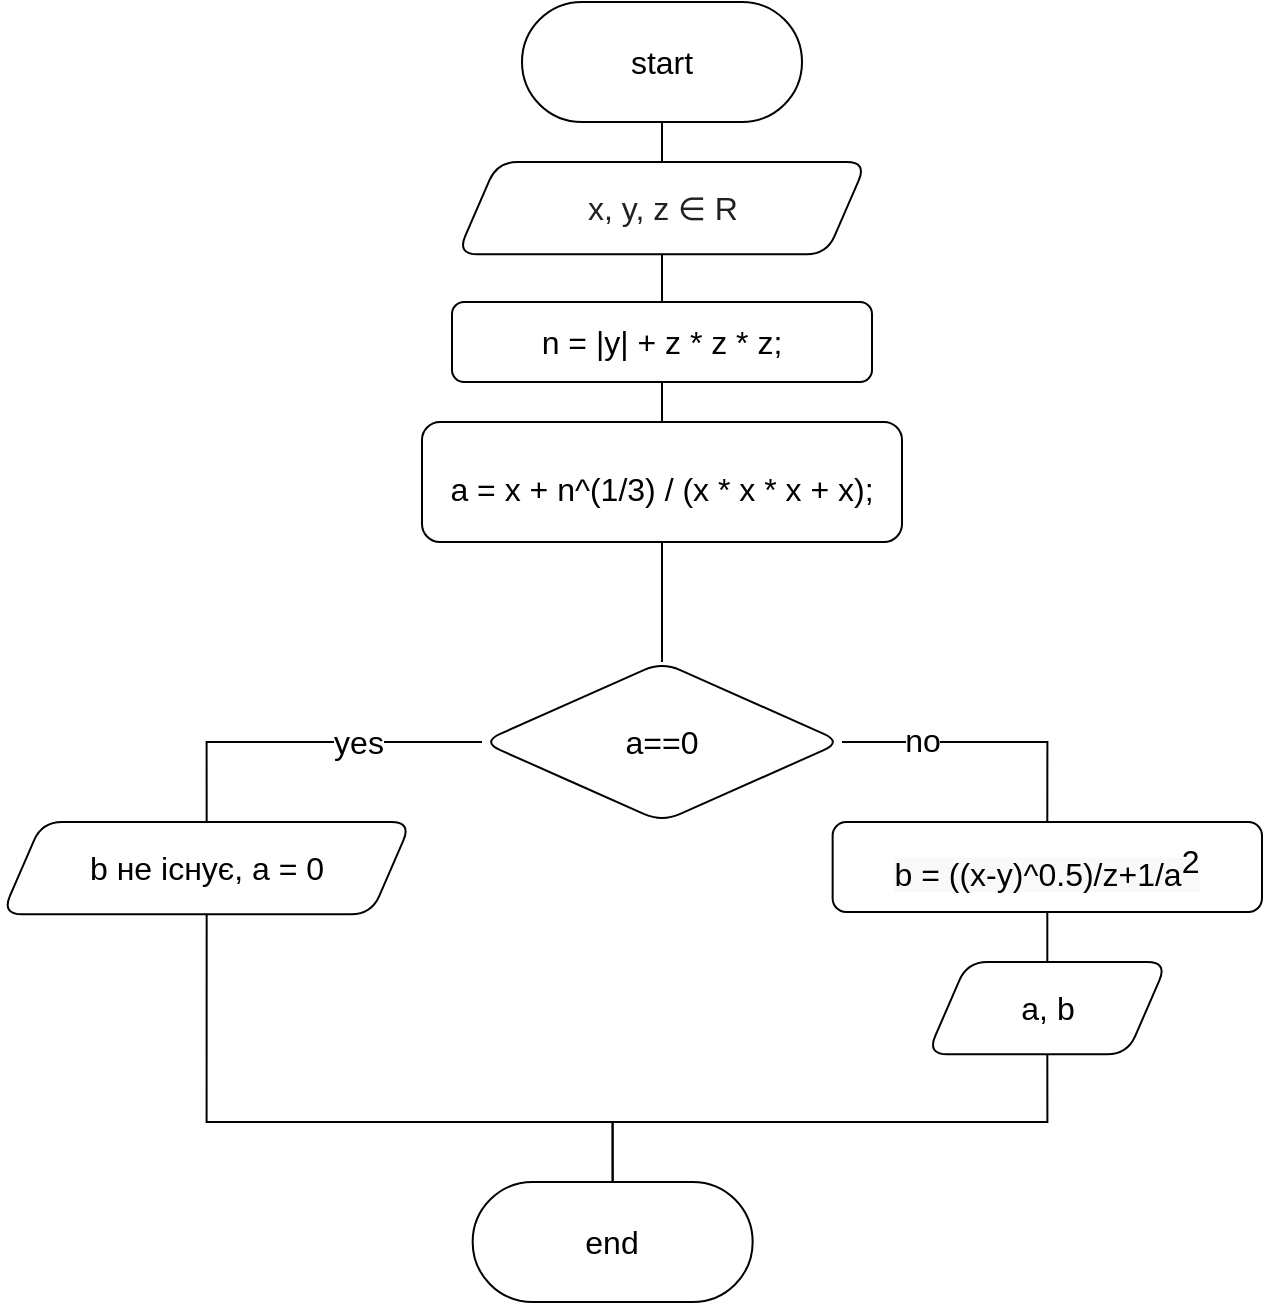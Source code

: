 <mxfile version="15.4.0" type="device" pages="2"><diagram id="TWFGrhmd_f3Y5dgw5f5D" name="Завдання 1"><mxGraphModel dx="962" dy="632" grid="1" gridSize="10" guides="1" tooltips="1" connect="1" arrows="1" fold="1" page="1" pageScale="1" pageWidth="827" pageHeight="1169" math="0" shadow="0"><root><mxCell id="9CJv07J8lWsLiOxjxM10-0"/><mxCell id="9CJv07J8lWsLiOxjxM10-1" parent="9CJv07J8lWsLiOxjxM10-0"/><mxCell id="9CJv07J8lWsLiOxjxM10-2" value="&lt;font style=&quot;font-size: 16px;&quot;&gt;&lt;span style=&quot;color: rgb(32, 33, 34); font-family: sans-serif; background-color: rgb(255, 255, 255); font-size: 16px;&quot;&gt;x, y, z&amp;nbsp;&lt;/span&gt;&lt;/font&gt;&lt;span style=&quot;color: rgb(32, 33, 34); font-family: sans-serif; font-size: 16px; background-color: rgb(255, 255, 255);&quot;&gt;∈ R&lt;/span&gt;" style="shape=parallelogram;perimeter=parallelogramPerimeter;whiteSpace=wrap;html=1;fixedSize=1;fontSize=16;rounded=1;" parent="9CJv07J8lWsLiOxjxM10-1" vertex="1"><mxGeometry x="317.67" y="150" width="204.67" height="46.15" as="geometry"/></mxCell><mxCell id="9CJv07J8lWsLiOxjxM10-3" value="&lt;sup style=&quot;font-size: 16px;&quot;&gt;&lt;br style=&quot;font-size: 16px;&quot;&gt;&lt;/sup&gt;&lt;span style=&quot;vertical-align: super; font-size: 16px;&quot;&gt;n = |y| + z * z * z;&lt;/span&gt;&lt;br style=&quot;font-size: 16px;&quot;&gt;&lt;sup style=&quot;font-size: 16px;&quot;&gt;&lt;div style=&quot;font-size: 16px;&quot;&gt;&amp;nbsp; &amp;nbsp; &amp;nbsp; &amp;nbsp;&amp;nbsp;&lt;/div&gt;&lt;/sup&gt;" style="rounded=1;whiteSpace=wrap;html=1;fontSize=16;" parent="9CJv07J8lWsLiOxjxM10-1" vertex="1"><mxGeometry x="315" y="220" width="210" height="40" as="geometry"/></mxCell><mxCell id="9CJv07J8lWsLiOxjxM10-4" style="rounded=0;orthogonalLoop=1;jettySize=auto;html=1;exitX=0.5;exitY=1;exitDx=0;exitDy=0;entryX=0.5;entryY=0;entryDx=0;entryDy=0;endArrow=none;endFill=0;fontSize=16;" parent="9CJv07J8lWsLiOxjxM10-1" source="9CJv07J8lWsLiOxjxM10-2" target="9CJv07J8lWsLiOxjxM10-3" edge="1"><mxGeometry x="90" y="50" as="geometry"/></mxCell><mxCell id="9CJv07J8lWsLiOxjxM10-5" style="rounded=0;orthogonalLoop=1;jettySize=auto;html=1;endArrow=none;endFill=0;exitX=0.5;exitY=0;exitDx=0;exitDy=0;fontSize=16;" parent="9CJv07J8lWsLiOxjxM10-1" source="9CJv07J8lWsLiOxjxM10-10" target="9CJv07J8lWsLiOxjxM10-3" edge="1"><mxGeometry x="90" y="50" as="geometry"><mxPoint x="401" y="330" as="sourcePoint"/></mxGeometry></mxCell><mxCell id="9CJv07J8lWsLiOxjxM10-6" style="rounded=0;orthogonalLoop=1;jettySize=auto;html=1;exitX=0.5;exitY=1;exitDx=0;exitDy=0;entryX=0.5;entryY=0;entryDx=0;entryDy=0;strokeColor=default;elbow=vertical;endArrow=none;endFill=0;fontSize=16;" parent="9CJv07J8lWsLiOxjxM10-1" source="9CJv07J8lWsLiOxjxM10-20" target="9CJv07J8lWsLiOxjxM10-2" edge="1"><mxGeometry x="78.667" y="50" as="geometry"><mxPoint x="405.33" y="116.73" as="sourcePoint"/></mxGeometry></mxCell><mxCell id="9CJv07J8lWsLiOxjxM10-9" style="edgeStyle=orthogonalEdgeStyle;rounded=0;orthogonalLoop=1;jettySize=auto;html=1;exitX=0.5;exitY=1;exitDx=0;exitDy=0;entryX=0.5;entryY=0;entryDx=0;entryDy=0;fontSize=16;endArrow=none;endFill=0;" parent="9CJv07J8lWsLiOxjxM10-1" source="9CJv07J8lWsLiOxjxM10-10" target="9CJv07J8lWsLiOxjxM10-13" edge="1"><mxGeometry relative="1" as="geometry"/></mxCell><mxCell id="9CJv07J8lWsLiOxjxM10-10" value="a = x + n^(1/3) / (x * x * x + x);&lt;sup style=&quot;font-size: 16px;&quot;&gt;&lt;br style=&quot;font-size: 16px;&quot;&gt;&lt;/sup&gt;" style="rounded=1;whiteSpace=wrap;html=1;fontSize=16;" parent="9CJv07J8lWsLiOxjxM10-1" vertex="1"><mxGeometry x="300" y="280" width="240" height="60" as="geometry"/></mxCell><mxCell id="9CJv07J8lWsLiOxjxM10-22" style="edgeStyle=orthogonalEdgeStyle;rounded=0;orthogonalLoop=1;jettySize=auto;html=1;exitX=0;exitY=0.5;exitDx=0;exitDy=0;entryX=0.5;entryY=0;entryDx=0;entryDy=0;endArrow=none;endFill=0;fontSize=16;" parent="9CJv07J8lWsLiOxjxM10-1" source="9CJv07J8lWsLiOxjxM10-13" target="9CJv07J8lWsLiOxjxM10-15" edge="1"><mxGeometry relative="1" as="geometry"/></mxCell><mxCell id="9CJv07J8lWsLiOxjxM10-24" value="yes" style="edgeLabel;html=1;align=center;verticalAlign=middle;resizable=0;points=[];fontSize=16;" parent="9CJv07J8lWsLiOxjxM10-22" vertex="1" connectable="0"><mxGeometry x="-0.295" relative="1" as="geometry"><mxPoint as="offset"/></mxGeometry></mxCell><mxCell id="9CJv07J8lWsLiOxjxM10-23" style="edgeStyle=orthogonalEdgeStyle;rounded=0;orthogonalLoop=1;jettySize=auto;html=1;exitX=1;exitY=0.5;exitDx=0;exitDy=0;entryX=0.5;entryY=0;entryDx=0;entryDy=0;endArrow=none;endFill=0;fontSize=16;" parent="9CJv07J8lWsLiOxjxM10-1" source="9CJv07J8lWsLiOxjxM10-13" target="9CJv07J8lWsLiOxjxM10-17" edge="1"><mxGeometry relative="1" as="geometry"/></mxCell><mxCell id="9CJv07J8lWsLiOxjxM10-25" value="no" style="edgeLabel;html=1;align=center;verticalAlign=middle;resizable=0;points=[];fontSize=16;" parent="9CJv07J8lWsLiOxjxM10-23" vertex="1" connectable="0"><mxGeometry x="-0.439" y="1" relative="1" as="geometry"><mxPoint as="offset"/></mxGeometry></mxCell><mxCell id="9CJv07J8lWsLiOxjxM10-13" value="a==0" style="rhombus;whiteSpace=wrap;html=1;verticalAlign=middle;flipV=1;rounded=1;fontSize=16;" parent="9CJv07J8lWsLiOxjxM10-1" vertex="1"><mxGeometry x="330" y="400" width="180" height="80" as="geometry"/></mxCell><mxCell id="9CJv07J8lWsLiOxjxM10-27" style="edgeStyle=orthogonalEdgeStyle;rounded=0;orthogonalLoop=1;jettySize=auto;html=1;exitX=0.5;exitY=1;exitDx=0;exitDy=0;entryX=0.5;entryY=0;entryDx=0;entryDy=0;endArrow=none;endFill=0;fontSize=16;" parent="9CJv07J8lWsLiOxjxM10-1" source="9CJv07J8lWsLiOxjxM10-15" target="9CJv07J8lWsLiOxjxM10-21" edge="1"><mxGeometry relative="1" as="geometry"><Array as="points"><mxPoint x="192" y="630"/><mxPoint x="395" y="630"/></Array></mxGeometry></mxCell><mxCell id="9CJv07J8lWsLiOxjxM10-15" value="&lt;font face=&quot;helvetica&quot;&gt;b не iснує, а = 0&lt;/font&gt;" style="shape=parallelogram;perimeter=parallelogramPerimeter;whiteSpace=wrap;html=1;fixedSize=1;fontSize=16;rounded=1;" parent="9CJv07J8lWsLiOxjxM10-1" vertex="1"><mxGeometry x="90" y="480" width="204.67" height="46.15" as="geometry"/></mxCell><mxCell id="9CJv07J8lWsLiOxjxM10-16" style="edgeStyle=orthogonalEdgeStyle;rounded=0;orthogonalLoop=1;jettySize=auto;html=1;exitX=0.5;exitY=1;exitDx=0;exitDy=0;entryX=0.5;entryY=0;entryDx=0;entryDy=0;fontSize=16;startArrow=none;startFill=0;endArrow=none;endFill=0;" parent="9CJv07J8lWsLiOxjxM10-1" source="9CJv07J8lWsLiOxjxM10-17" target="9CJv07J8lWsLiOxjxM10-19" edge="1"><mxGeometry relative="1" as="geometry"/></mxCell><mxCell id="9CJv07J8lWsLiOxjxM10-17" value="&lt;span style=&quot;color: rgb(0, 0, 0); font-family: helvetica; font-size: 16px; font-style: normal; font-weight: 400; letter-spacing: normal; text-align: center; text-indent: 0px; text-transform: none; word-spacing: 0px; background-color: rgb(248, 249, 250); display: inline; float: none;&quot;&gt;b = ((x-y)^0.5)/z+1/a&lt;sup style=&quot;font-size: 16px;&quot;&gt;2&lt;/sup&gt;&lt;/span&gt;" style="rounded=1;whiteSpace=wrap;html=1;fontSize=16;" parent="9CJv07J8lWsLiOxjxM10-1" vertex="1"><mxGeometry x="505.32" y="480" width="214.67" height="45" as="geometry"/></mxCell><mxCell id="9CJv07J8lWsLiOxjxM10-19" value="&amp;nbsp;а,&amp;nbsp;&lt;span style=&quot;font-family: helvetica; font-size: 16px;&quot;&gt;b&amp;nbsp;&lt;/span&gt;" style="shape=parallelogram;perimeter=parallelogramPerimeter;whiteSpace=wrap;html=1;fixedSize=1;fontSize=16;rounded=1;" parent="9CJv07J8lWsLiOxjxM10-1" vertex="1"><mxGeometry x="552.66" y="550" width="120" height="46.15" as="geometry"/></mxCell><mxCell id="9CJv07J8lWsLiOxjxM10-20" value="&lt;font style=&quot;font-size: 16px;&quot;&gt;start&lt;/font&gt;" style="rounded=1;whiteSpace=wrap;html=1;arcSize=50;fontSize=16;" parent="9CJv07J8lWsLiOxjxM10-1" vertex="1"><mxGeometry x="350" y="70.0" width="140" height="60" as="geometry"/></mxCell><mxCell id="9CJv07J8lWsLiOxjxM10-21" value="&lt;font style=&quot;font-size: 16px;&quot;&gt;end&lt;/font&gt;" style="rounded=1;whiteSpace=wrap;html=1;arcSize=50;fontSize=16;" parent="9CJv07J8lWsLiOxjxM10-1" vertex="1"><mxGeometry x="325.33" y="660" width="140" height="60" as="geometry"/></mxCell><mxCell id="9CJv07J8lWsLiOxjxM10-26" value="" style="edgeStyle=orthogonalEdgeStyle;rounded=0;orthogonalLoop=1;jettySize=auto;html=1;exitX=0.5;exitY=1;exitDx=0;exitDy=0;fontSize=16;startArrow=none;startFill=0;endArrow=none;endFill=0;entryX=0.5;entryY=0;entryDx=0;entryDy=0;" parent="9CJv07J8lWsLiOxjxM10-1" source="9CJv07J8lWsLiOxjxM10-19" target="9CJv07J8lWsLiOxjxM10-21" edge="1"><mxGeometry relative="1" as="geometry"><mxPoint x="390" y="730" as="targetPoint"/><Array as="points"><mxPoint x="613" y="630"/></Array><mxPoint x="612.665" y="596.15" as="sourcePoint"/></mxGeometry></mxCell></root></mxGraphModel></diagram><diagram name="Завдання 2" id="NZzK5YdGM1qL1GZnELOb"><mxGraphModel dx="6235" dy="3010" grid="1" gridSize="10" guides="1" tooltips="1" connect="1" arrows="1" fold="1" page="1" pageScale="1" pageWidth="827" pageHeight="1169" math="0" shadow="0"><root><mxCell id="GnWNo7UzYX1Ne5fBMkc7-0"/><mxCell id="GnWNo7UzYX1Ne5fBMkc7-1" parent="GnWNo7UzYX1Ne5fBMkc7-0"/><mxCell id="GnWNo7UzYX1Ne5fBMkc7-2" style="edgeStyle=none;curved=1;rounded=0;orthogonalLoop=1;jettySize=auto;html=1;exitX=0.5;exitY=1;exitDx=0;exitDy=0;entryX=0.5;entryY=0;entryDx=0;entryDy=0;endArrow=none;startSize=14;endSize=14;sourcePerimeterSpacing=8;targetPerimeterSpacing=8;endFill=0;strokeWidth=1.5;fontSize=22;" parent="GnWNo7UzYX1Ne5fBMkc7-1" source="bTd8rYlb7dY5MbwoJ7jD-0" target="GnWNo7UzYX1Ne5fBMkc7-5" edge="1"><mxGeometry relative="1" as="geometry"><mxPoint x="440" y="113" as="sourcePoint"/></mxGeometry></mxCell><mxCell id="GnWNo7UzYX1Ne5fBMkc7-4" style="edgeStyle=none;curved=1;rounded=0;orthogonalLoop=1;jettySize=auto;html=1;exitX=0.5;exitY=1;exitDx=0;exitDy=0;entryX=0.5;entryY=0;entryDx=0;entryDy=0;endArrow=none;endFill=0;sourcePerimeterSpacing=8;targetPerimeterSpacing=8;strokeWidth=1.5;fontSize=22;" parent="GnWNo7UzYX1Ne5fBMkc7-1" source="GnWNo7UzYX1Ne5fBMkc7-5" target="GnWNo7UzYX1Ne5fBMkc7-11" edge="1"><mxGeometry relative="1" as="geometry"/></mxCell><mxCell id="GnWNo7UzYX1Ne5fBMkc7-5" value="&lt;span style=&quot;font-size: 22px;&quot;&gt;year0, weekday,&amp;nbsp; day є N&lt;/span&gt;" style="shape=parallelogram;html=1;strokeWidth=1.5;perimeter=parallelogramPerimeter;whiteSpace=wrap;rounded=1;arcSize=12;size=0.23;fontSize=22;" parent="GnWNo7UzYX1Ne5fBMkc7-1" vertex="1"><mxGeometry x="270" y="260" width="360" height="50" as="geometry"/></mxCell><mxCell id="GnWNo7UzYX1Ne5fBMkc7-6" value="yes" style="edgeStyle=orthogonalEdgeStyle;rounded=0;orthogonalLoop=1;jettySize=auto;html=1;exitX=1;exitY=0.5;exitDx=0;exitDy=0;fontFamily=Times New Roman;fontSize=22;endArrow=none;endFill=0;strokeWidth=1.5;entryX=0.5;entryY=0;entryDx=0;entryDy=0;exitPerimeter=0;" parent="GnWNo7UzYX1Ne5fBMkc7-1" source="Gp8q3cMx7q4Mzb_k0taL-0" target="GnWNo7UzYX1Ne5fBMkc7-17" edge="1"><mxGeometry x="-0.733" relative="1" as="geometry"><mxPoint x="1103" y="720" as="targetPoint"/><mxPoint x="1003" y="750" as="sourcePoint"/><mxPoint as="offset"/></mxGeometry></mxCell><mxCell id="GnWNo7UzYX1Ne5fBMkc7-9" value="&lt;span style=&quot;font-size: 22px;&quot;&gt;year0 % 4 == 0&lt;/span&gt;" style="strokeWidth=1.5;html=1;shape=mxgraph.flowchart.decision;whiteSpace=wrap;fontSize=22;" parent="GnWNo7UzYX1Ne5fBMkc7-1" vertex="1"><mxGeometry x="304.86" y="550" width="290" height="80" as="geometry"/></mxCell><mxCell id="GnWNo7UzYX1Ne5fBMkc7-10" value="yes" style="edgeStyle=orthogonalEdgeStyle;rounded=0;orthogonalLoop=1;jettySize=auto;html=1;exitX=1;exitY=0.5;exitDx=0;exitDy=0;exitPerimeter=0;fontSize=22;startArrow=none;startFill=0;endArrow=none;endFill=0;strokeWidth=1.5;entryX=0.5;entryY=0;entryDx=0;entryDy=0;entryPerimeter=0;" parent="GnWNo7UzYX1Ne5fBMkc7-1" source="GnWNo7UzYX1Ne5fBMkc7-9" target="Gp8q3cMx7q4Mzb_k0taL-0" edge="1"><mxGeometry x="-0.547" relative="1" as="geometry"><mxPoint as="offset"/><mxPoint x="250" y="350" as="sourcePoint"/><mxPoint x="40" y="620" as="targetPoint"/><Array as="points"><mxPoint x="595" y="590"/><mxPoint x="1105" y="590"/></Array></mxGeometry></mxCell><mxCell id="7VJIck94dsvOU4WDZ-s_-1" style="edgeStyle=orthogonalEdgeStyle;rounded=0;orthogonalLoop=1;jettySize=auto;html=1;exitX=0.5;exitY=1;exitDx=0;exitDy=0;fontFamily=Times New Roman;fontSize=22;endArrow=none;endFill=0;strokeWidth=1.5;entryX=0.5;entryY=0;entryDx=0;entryDy=0;entryPerimeter=0;" parent="GnWNo7UzYX1Ne5fBMkc7-1" source="GnWNo7UzYX1Ne5fBMkc7-11" target="GnWNo7UzYX1Ne5fBMkc7-9" edge="1"><mxGeometry relative="1" as="geometry"><mxPoint x="450" y="420" as="targetPoint"/></mxGeometry></mxCell><mxCell id="GnWNo7UzYX1Ne5fBMkc7-11" value="int[12] mon = { 31, 28, 31, 30, 31, 30, 31, 31, 30, 31, 30, 31 }" style="rounded=1;whiteSpace=wrap;html=1;fontSize=22;strokeWidth=1.5;" parent="GnWNo7UzYX1Ne5fBMkc7-1" vertex="1"><mxGeometry x="220" y="380" width="460" height="130" as="geometry"/></mxCell><mxCell id="Gp8q3cMx7q4Mzb_k0taL-5" style="edgeStyle=orthogonalEdgeStyle;rounded=0;orthogonalLoop=1;jettySize=auto;html=1;endArrow=none;endFill=0;entryX=0.5;entryY=0;entryDx=0;entryDy=0;fontSize=22;" parent="GnWNo7UzYX1Ne5fBMkc7-1" target="Gp8q3cMx7q4Mzb_k0taL-14" edge="1"><mxGeometry relative="1" as="geometry"><mxPoint x="1091.2" y="1180.4" as="targetPoint"/><mxPoint x="1310" y="880" as="sourcePoint"/><Array as="points"><mxPoint x="1310" y="950"/><mxPoint x="990" y="950"/><mxPoint x="990" y="1000"/><mxPoint x="560" y="1000"/></Array></mxGeometry></mxCell><mxCell id="GnWNo7UzYX1Ne5fBMkc7-17" value="&lt;div&gt;mon[1] = 29&lt;span&gt;&amp;nbsp; &amp;nbsp;&lt;/span&gt;&lt;/div&gt;" style="rounded=1;whiteSpace=wrap;html=1;fontFamily=Times New Roman;fontSize=20;strokeWidth=1.5;" parent="GnWNo7UzYX1Ne5fBMkc7-1" vertex="1"><mxGeometry x="1200" y="850" width="230" height="50" as="geometry"/></mxCell><mxCell id="bTd8rYlb7dY5MbwoJ7jD-0" value="&lt;font style=&quot;font-size: 23px&quot;&gt;start&lt;/font&gt;" style="rounded=1;whiteSpace=wrap;html=1;arcSize=50;" parent="GnWNo7UzYX1Ne5fBMkc7-1" vertex="1"><mxGeometry x="329.86" y="140" width="240" height="60" as="geometry"/></mxCell><mxCell id="Gp8q3cMx7q4Mzb_k0taL-1" style="edgeStyle=orthogonalEdgeStyle;rounded=0;orthogonalLoop=1;jettySize=auto;html=1;exitX=0;exitY=0.5;exitDx=0;exitDy=0;exitPerimeter=0;endArrow=none;endFill=0;entryX=0.5;entryY=0;entryDx=0;entryDy=0;entryPerimeter=0;fontSize=22;" parent="GnWNo7UzYX1Ne5fBMkc7-1" source="Gp8q3cMx7q4Mzb_k0taL-0" target="Gp8q3cMx7q4Mzb_k0taL-2" edge="1"><mxGeometry relative="1" as="geometry"><mxPoint x="793" y="860" as="targetPoint"/></mxGeometry></mxCell><mxCell id="Gp8q3cMx7q4Mzb_k0taL-6" value="no" style="edgeLabel;html=1;align=center;verticalAlign=middle;resizable=0;points=[];fontSize=22;" parent="Gp8q3cMx7q4Mzb_k0taL-1" vertex="1" connectable="0"><mxGeometry x="-0.305" relative="1" as="geometry"><mxPoint x="25" as="offset"/></mxGeometry></mxCell><mxCell id="Gp8q3cMx7q4Mzb_k0taL-0" value="&lt;span style=&quot;font-size: 22px;&quot;&gt;year0 % 100 != 0&lt;/span&gt;" style="strokeWidth=1.5;html=1;shape=mxgraph.flowchart.decision;whiteSpace=wrap;fontSize=22;" parent="GnWNo7UzYX1Ne5fBMkc7-1" vertex="1"><mxGeometry x="960" y="660" width="290" height="80" as="geometry"/></mxCell><mxCell id="Gp8q3cMx7q4Mzb_k0taL-3" value="&lt;font style=&quot;font-size: 22px;&quot;&gt;yes&lt;/font&gt;" style="edgeStyle=orthogonalEdgeStyle;rounded=0;orthogonalLoop=1;jettySize=auto;html=1;entryX=0.5;entryY=0;entryDx=0;entryDy=0;endArrow=none;endFill=0;exitX=1;exitY=0.5;exitDx=0;exitDy=0;exitPerimeter=0;strokeWidth=1;fontSize=22;" parent="GnWNo7UzYX1Ne5fBMkc7-1" source="Gp8q3cMx7q4Mzb_k0taL-2" target="GnWNo7UzYX1Ne5fBMkc7-17" edge="1"><mxGeometry x="-0.71" relative="1" as="geometry"><mxPoint x="-1" as="offset"/></mxGeometry></mxCell><mxCell id="Gp8q3cMx7q4Mzb_k0taL-4" style="edgeStyle=orthogonalEdgeStyle;rounded=0;orthogonalLoop=1;jettySize=auto;html=1;exitX=0;exitY=0.5;exitDx=0;exitDy=0;exitPerimeter=0;endArrow=none;endFill=0;fontSize=22;" parent="GnWNo7UzYX1Ne5fBMkc7-1" source="Gp8q3cMx7q4Mzb_k0taL-2" edge="1"><mxGeometry relative="1" as="geometry"><mxPoint x="980" y="1000" as="targetPoint"/><Array as="points"><mxPoint x="640" y="820"/><mxPoint x="640" y="950"/><mxPoint x="990" y="950"/><mxPoint x="990" y="1000"/></Array></mxGeometry></mxCell><mxCell id="Gp8q3cMx7q4Mzb_k0taL-13" value="no&lt;br style=&quot;font-size: 22px;&quot;&gt;" style="edgeLabel;html=1;align=center;verticalAlign=middle;resizable=0;points=[];fontSize=22;" parent="Gp8q3cMx7q4Mzb_k0taL-4" vertex="1" connectable="0"><mxGeometry x="-0.721" y="-3" relative="1" as="geometry"><mxPoint x="64" y="-7" as="offset"/></mxGeometry></mxCell><mxCell id="doG3HaKDBYcEFKpYMb6c-8" style="edgeStyle=orthogonalEdgeStyle;rounded=0;orthogonalLoop=1;jettySize=auto;html=1;exitX=1;exitY=0.5;exitDx=0;exitDy=0;exitPerimeter=0;fontSize=22;endArrow=none;endFill=0;strokeWidth=1;" parent="GnWNo7UzYX1Ne5fBMkc7-1" source="Gp8q3cMx7q4Mzb_k0taL-2" edge="1"><mxGeometry relative="1" as="geometry"><mxPoint x="1050" y="819.667" as="targetPoint"/></mxGeometry></mxCell><mxCell id="Gp8q3cMx7q4Mzb_k0taL-2" value="&lt;span style=&quot;font-size: 22px;&quot;&gt;year0 % 400 == 0&lt;/span&gt;" style="strokeWidth=1.5;html=1;shape=mxgraph.flowchart.decision;whiteSpace=wrap;fontSize=22;" parent="GnWNo7UzYX1Ne5fBMkc7-1" vertex="1"><mxGeometry x="770" y="780" width="290" height="80" as="geometry"/></mxCell><mxCell id="Gp8q3cMx7q4Mzb_k0taL-11" value="no" style="edgeStyle=orthogonalEdgeStyle;rounded=0;orthogonalLoop=1;jettySize=auto;html=1;exitX=0;exitY=0.5;exitDx=0;exitDy=0;exitPerimeter=0;fontSize=22;endArrow=none;endFill=0;" parent="GnWNo7UzYX1Ne5fBMkc7-1" source="GnWNo7UzYX1Ne5fBMkc7-9" target="Gp8q3cMx7q4Mzb_k0taL-14" edge="1"><mxGeometry x="-0.782" relative="1" as="geometry"><mxPoint x="330" y="1080" as="targetPoint"/><mxPoint x="910" y="600" as="sourcePoint"/><Array as="points"><mxPoint x="140" y="590"/><mxPoint x="140" y="1000"/><mxPoint x="560" y="1000"/></Array><mxPoint as="offset"/></mxGeometry></mxCell><mxCell id="35O7BpyUTgtE3ierrV9J-1" style="edgeStyle=orthogonalEdgeStyle;rounded=0;orthogonalLoop=1;jettySize=auto;html=1;exitX=0.5;exitY=1;exitDx=0;exitDy=0;entryX=0.5;entryY=0;entryDx=0;entryDy=0;fontSize=22;endArrow=none;endFill=0;" parent="GnWNo7UzYX1Ne5fBMkc7-1" source="Gp8q3cMx7q4Mzb_k0taL-14" target="35O7BpyUTgtE3ierrV9J-0" edge="1"><mxGeometry relative="1" as="geometry"><Array as="points"><mxPoint x="559.86" y="1160"/></Array></mxGeometry></mxCell><mxCell id="Gp8q3cMx7q4Mzb_k0taL-14" value="&lt;div style=&quot;font-size: 22px;&quot;&gt;&lt;span style=&quot;font-size: 22px;&quot;&gt;count = 0, year, month&lt;/span&gt;&lt;br style=&quot;font-size: 22px;&quot;&gt;&lt;/div&gt;" style="rounded=1;whiteSpace=wrap;html=1;fontFamily=Times New Roman;fontSize=22;strokeWidth=1.5;" parent="GnWNo7UzYX1Ne5fBMkc7-1" vertex="1"><mxGeometry x="444.86" y="1080" width="230" height="50" as="geometry"/></mxCell><mxCell id="0u46cktiZKyaI9RgWkkT-3" style="edgeStyle=orthogonalEdgeStyle;rounded=0;orthogonalLoop=1;jettySize=auto;html=1;exitX=0.5;exitY=0;exitDx=0;exitDy=0;exitPerimeter=0;fontFamily=Times New Roman;fontSize=22;endArrow=none;endFill=0;strokeWidth=1.5;entryX=0.5;entryY=1;entryDx=0;entryDy=0;" parent="GnWNo7UzYX1Ne5fBMkc7-1" source="0u46cktiZKyaI9RgWkkT-4" target="0u46cktiZKyaI9RgWkkT-14" edge="1"><mxGeometry relative="1" as="geometry"><mxPoint x="134.86" y="1570" as="targetPoint"/></mxGeometry></mxCell><mxCell id="0u46cktiZKyaI9RgWkkT-4" value="&lt;font style=&quot;font-size: 22px;&quot;&gt;m&amp;lt;13&lt;/font&gt;" style="strokeWidth=1.5;html=1;shape=mxgraph.flowchart.decision;whiteSpace=wrap;fontSize=22;" parent="GnWNo7UzYX1Ne5fBMkc7-1" vertex="1"><mxGeometry x="414.86" y="1440" width="290" height="80" as="geometry"/></mxCell><mxCell id="0u46cktiZKyaI9RgWkkT-5" value="yes" style="edgeStyle=orthogonalEdgeStyle;rounded=0;orthogonalLoop=1;jettySize=auto;html=1;exitX=0;exitY=0.5;exitDx=0;exitDy=0;exitPerimeter=0;fontSize=22;startArrow=none;startFill=0;endArrow=none;endFill=0;strokeWidth=1.5;entryX=0.5;entryY=0;entryDx=0;entryDy=0;entryPerimeter=0;" parent="GnWNo7UzYX1Ne5fBMkc7-1" source="0u46cktiZKyaI9RgWkkT-4" target="35O7BpyUTgtE3ierrV9J-3" edge="1"><mxGeometry x="-0.569" relative="1" as="geometry"><mxPoint as="offset"/><mxPoint x="-61.14" y="1270" as="sourcePoint"/><mxPoint x="-345.14" y="1720" as="targetPoint"/></mxGeometry></mxCell><mxCell id="0u46cktiZKyaI9RgWkkT-12" value="no" style="rounded=0;orthogonalLoop=1;jettySize=auto;html=1;exitX=1;exitY=0.5;exitDx=0;exitDy=0;exitPerimeter=0;fontFamily=Times New Roman;fontSize=22;endArrow=none;endFill=0;strokeWidth=1.5;edgeStyle=orthogonalEdgeStyle;entryX=0.5;entryY=0;entryDx=0;entryDy=0;" parent="GnWNo7UzYX1Ne5fBMkc7-1" source="0u46cktiZKyaI9RgWkkT-4" target="9AVf4_uD5yE5bDNargck-5" edge="1"><mxGeometry x="-0.961" relative="1" as="geometry"><mxPoint x="168.86" y="1530" as="sourcePoint"/><mxPoint x="810" y="2640" as="targetPoint"/><Array as="points"><mxPoint x="920" y="1480"/><mxPoint x="920" y="2680"/><mxPoint x="425" y="2680"/></Array><mxPoint as="offset"/></mxGeometry></mxCell><mxCell id="35O7BpyUTgtE3ierrV9J-2" style="edgeStyle=orthogonalEdgeStyle;rounded=0;orthogonalLoop=1;jettySize=auto;html=1;exitX=0.5;exitY=0;exitDx=0;exitDy=0;entryX=0.5;entryY=1;entryDx=0;entryDy=0;fontSize=22;endArrow=none;endFill=0;" parent="GnWNo7UzYX1Ne5fBMkc7-1" source="0u46cktiZKyaI9RgWkkT-14" target="35O7BpyUTgtE3ierrV9J-0" edge="1"><mxGeometry relative="1" as="geometry"/></mxCell><mxCell id="0u46cktiZKyaI9RgWkkT-14" value="m++" style="rounded=1;whiteSpace=wrap;html=1;fontSize=22;strokeWidth=1.5;" parent="GnWNo7UzYX1Ne5fBMkc7-1" vertex="1"><mxGeometry x="444.86" y="1330" width="230" height="50" as="geometry"/></mxCell><mxCell id="35O7BpyUTgtE3ierrV9J-0" value="&lt;font style=&quot;font-size: 22px;&quot;&gt;&lt;font style=&quot;font-size: 22px;&quot;&gt;m = 0&lt;/font&gt;&lt;/font&gt;" style="rounded=1;whiteSpace=wrap;html=1;fontSize=22;strokeWidth=1.5;" parent="GnWNo7UzYX1Ne5fBMkc7-1" vertex="1"><mxGeometry x="444" y="1200" width="230" height="50" as="geometry"/></mxCell><mxCell id="35O7BpyUTgtE3ierrV9J-5" value="yes" style="edgeStyle=orthogonalEdgeStyle;rounded=0;orthogonalLoop=1;jettySize=auto;html=1;exitX=0;exitY=0.5;exitDx=0;exitDy=0;exitPerimeter=0;fontSize=22;endArrow=none;endFill=0;entryX=0.5;entryY=0;entryDx=0;entryDy=0;" parent="GnWNo7UzYX1Ne5fBMkc7-1" source="35O7BpyUTgtE3ierrV9J-3" target="9AVf4_uD5yE5bDNargck-0" edge="1"><mxGeometry x="-0.727" relative="1" as="geometry"><mxPoint x="174.86" y="2219" as="targetPoint"/><mxPoint x="44.86" y="1549" as="sourcePoint"/><Array as="points"><mxPoint x="-90" y="1540"/><mxPoint x="-90" y="1800"/></Array><mxPoint as="offset"/></mxGeometry></mxCell><mxCell id="35O7BpyUTgtE3ierrV9J-6" value="no" style="edgeStyle=orthogonalEdgeStyle;rounded=0;orthogonalLoop=1;jettySize=auto;html=1;exitX=1;exitY=0.5;exitDx=0;exitDy=0;exitPerimeter=0;fontSize=22;endArrow=none;endFill=0;entryX=0.5;entryY=0;entryDx=0;entryDy=0;entryPerimeter=0;" parent="GnWNo7UzYX1Ne5fBMkc7-1" source="35O7BpyUTgtE3ierrV9J-3" target="35O7BpyUTgtE3ierrV9J-4" edge="1"><mxGeometry relative="1" as="geometry"><mxPoint x="264.86" y="1840" as="targetPoint"/></mxGeometry></mxCell><mxCell id="35O7BpyUTgtE3ierrV9J-3" value="&lt;span style=&quot;font-size: 22px;&quot;&gt;day &amp;lt; 1&lt;/span&gt;" style="strokeWidth=1.5;html=1;shape=mxgraph.flowchart.decision;whiteSpace=wrap;fontSize=22;" parent="GnWNo7UzYX1Ne5fBMkc7-1" vertex="1"><mxGeometry x="40" y="1500" width="290" height="80" as="geometry"/></mxCell><mxCell id="35O7BpyUTgtE3ierrV9J-8" value="yes" style="rounded=0;orthogonalLoop=1;jettySize=auto;html=1;fontSize=22;endArrow=none;endFill=0;edgeStyle=orthogonalEdgeStyle;entryX=0.5;entryY=0;entryDx=0;entryDy=0;" parent="GnWNo7UzYX1Ne5fBMkc7-1" source="35O7BpyUTgtE3ierrV9J-4" target="9AVf4_uD5yE5bDNargck-0" edge="1"><mxGeometry x="-0.349" relative="1" as="geometry"><mxPoint x="-15.14" y="2050" as="targetPoint"/><mxPoint as="offset"/><Array as="points"><mxPoint x="-90" y="1680"/><mxPoint x="-90" y="1800"/></Array></mxGeometry></mxCell><mxCell id="35O7BpyUTgtE3ierrV9J-9" value="no" style="edgeStyle=orthogonalEdgeStyle;rounded=0;orthogonalLoop=1;jettySize=auto;html=1;exitX=1;exitY=0.5;exitDx=0;exitDy=0;exitPerimeter=0;fontSize=22;endArrow=none;endFill=0;entryX=0.5;entryY=0;entryDx=0;entryDy=0;entryPerimeter=0;" parent="GnWNo7UzYX1Ne5fBMkc7-1" source="35O7BpyUTgtE3ierrV9J-4" target="G4-_ipGbPydaJzImRPNO-1" edge="1"><mxGeometry x="-0.6" relative="1" as="geometry"><mxPoint x="274.86" y="1950" as="targetPoint"/><mxPoint as="offset"/></mxGeometry></mxCell><mxCell id="35O7BpyUTgtE3ierrV9J-4" value="&lt;span style=&quot;font-size: 22px;&quot;&gt;day &amp;gt; mon[m - 1]&lt;/span&gt;" style="strokeWidth=1.5;html=1;shape=mxgraph.flowchart.decision;whiteSpace=wrap;fontSize=22;" parent="GnWNo7UzYX1Ne5fBMkc7-1" vertex="1"><mxGeometry x="210" y="1640" width="290" height="80" as="geometry"/></mxCell><mxCell id="G4-_ipGbPydaJzImRPNO-3" style="edgeStyle=orthogonalEdgeStyle;rounded=0;orthogonalLoop=1;jettySize=auto;html=1;exitX=0;exitY=0.5;exitDx=0;exitDy=0;exitPerimeter=0;fontSize=22;endArrow=none;endFill=0;" parent="GnWNo7UzYX1Ne5fBMkc7-1" source="G4-_ipGbPydaJzImRPNO-1" target="G4-_ipGbPydaJzImRPNO-4" edge="1"><mxGeometry relative="1" as="geometry"><mxPoint x="274.86" y="1900" as="targetPoint"/></mxGeometry></mxCell><mxCell id="G4-_ipGbPydaJzImRPNO-7" value="yes" style="edgeLabel;html=1;align=center;verticalAlign=middle;resizable=0;points=[];fontSize=22;" parent="G4-_ipGbPydaJzImRPNO-3" vertex="1" connectable="0"><mxGeometry x="-0.326" y="1" relative="1" as="geometry"><mxPoint as="offset"/></mxGeometry></mxCell><mxCell id="G4-_ipGbPydaJzImRPNO-5" style="edgeStyle=orthogonalEdgeStyle;rounded=0;orthogonalLoop=1;jettySize=auto;html=1;exitX=1;exitY=0.5;exitDx=0;exitDy=0;exitPerimeter=0;fontSize=22;endArrow=none;endFill=0;" parent="GnWNo7UzYX1Ne5fBMkc7-1" source="G4-_ipGbPydaJzImRPNO-1" target="G4-_ipGbPydaJzImRPNO-6" edge="1"><mxGeometry relative="1" as="geometry"><mxPoint x="624.86" y="1900" as="targetPoint"/></mxGeometry></mxCell><mxCell id="G4-_ipGbPydaJzImRPNO-8" value="no" style="edgeLabel;html=1;align=center;verticalAlign=middle;resizable=0;points=[];fontSize=22;" parent="G4-_ipGbPydaJzImRPNO-5" vertex="1" connectable="0"><mxGeometry x="-0.481" y="-2" relative="1" as="geometry"><mxPoint x="-12" y="-2" as="offset"/></mxGeometry></mxCell><mxCell id="G4-_ipGbPydaJzImRPNO-1" value="m &amp;lt; 3" style="strokeWidth=1.5;html=1;shape=mxgraph.flowchart.decision;whiteSpace=wrap;fontSize=22;" parent="GnWNo7UzYX1Ne5fBMkc7-1" vertex="1"><mxGeometry x="414" y="1730" width="290" height="80" as="geometry"/></mxCell><mxCell id="G4-_ipGbPydaJzImRPNO-10" style="rounded=0;orthogonalLoop=1;jettySize=auto;html=1;exitX=0.5;exitY=1;exitDx=0;exitDy=0;fontSize=22;endArrow=none;endFill=0;entryX=0.5;entryY=0;entryDx=0;entryDy=0;" parent="GnWNo7UzYX1Ne5fBMkc7-1" target="G4-_ipGbPydaJzImRPNO-13" edge="1"><mxGeometry relative="1" as="geometry"><mxPoint x="250" y="2020" as="targetPoint"/><mxPoint x="196.86" y="1970" as="sourcePoint"/></mxGeometry></mxCell><mxCell id="G4-_ipGbPydaJzImRPNO-4" value="&lt;div style=&quot;font-size: 22px;&quot;&gt;&amp;nbsp;month = m + 12&amp;nbsp;&lt;/div&gt;&lt;div style=&quot;font-size: 22px;&quot;&gt;&amp;nbsp; &amp;nbsp;year = year0 - 1&amp;nbsp;&lt;/div&gt;" style="rounded=1;whiteSpace=wrap;html=1;fontSize=22;" parent="GnWNo7UzYX1Ne5fBMkc7-1" vertex="1"><mxGeometry x="74.86" y="1880" width="230" height="87" as="geometry"/></mxCell><mxCell id="G4-_ipGbPydaJzImRPNO-6" value="&lt;div style=&quot;font-size: 22px;&quot;&gt;month = m&amp;nbsp;&lt;/div&gt;&lt;div style=&quot;font-size: 22px;&quot;&gt;&amp;nbsp; &amp;nbsp; year = year0&amp;nbsp;&lt;/div&gt;" style="rounded=1;whiteSpace=wrap;html=1;fontSize=22;" parent="GnWNo7UzYX1Ne5fBMkc7-1" vertex="1"><mxGeometry x="630" y="1884" width="190" height="83" as="geometry"/></mxCell><mxCell id="JZVoW29l4cIJqzBrQlVb-2" style="edgeStyle=orthogonalEdgeStyle;rounded=0;orthogonalLoop=1;jettySize=auto;html=1;exitX=0.5;exitY=1;exitDx=0;exitDy=0;endArrow=none;endFill=0;fontSize=22;" parent="GnWNo7UzYX1Ne5fBMkc7-1" source="G4-_ipGbPydaJzImRPNO-13" target="JZVoW29l4cIJqzBrQlVb-3" edge="1"><mxGeometry relative="1" as="geometry"><mxPoint x="195.86" y="2370" as="targetPoint"/></mxGeometry></mxCell><mxCell id="G4-_ipGbPydaJzImRPNO-13" value="c = year / 100&lt;br style=&quot;font-size: 22px;&quot;&gt;&amp;nbsp;y = year % 100&lt;br style=&quot;font-size: 22px;&quot;&gt;wd = ((month + 1) * 26 / 10 + day + y + y / 4 + c / 4 - 2 * c) % 7" style="rounded=1;whiteSpace=wrap;html=1;fontSize=22;" parent="GnWNo7UzYX1Ne5fBMkc7-1" vertex="1"><mxGeometry x="-120" y="2100" width="630" height="150" as="geometry"/></mxCell><mxCell id="G4-_ipGbPydaJzImRPNO-14" value="" style="edgeStyle=orthogonalEdgeStyle;rounded=0;orthogonalLoop=1;jettySize=auto;html=1;exitX=0.5;exitY=1;exitDx=0;exitDy=0;fontSize=22;endArrow=none;endFill=0;entryX=0.5;entryY=0;entryDx=0;entryDy=0;" parent="GnWNo7UzYX1Ne5fBMkc7-1" source="G4-_ipGbPydaJzImRPNO-6" target="G4-_ipGbPydaJzImRPNO-13" edge="1"><mxGeometry relative="1" as="geometry"><mxPoint x="195.86" y="2190" as="targetPoint"/><mxPoint x="605.86" y="1963" as="sourcePoint"/><Array as="points"><mxPoint x="725" y="2070"/><mxPoint x="195" y="2070"/></Array></mxGeometry></mxCell><mxCell id="JZVoW29l4cIJqzBrQlVb-4" style="edgeStyle=orthogonalEdgeStyle;rounded=0;orthogonalLoop=1;jettySize=auto;html=1;exitX=0;exitY=0.5;exitDx=0;exitDy=0;endArrow=none;endFill=0;fontSize=22;" parent="GnWNo7UzYX1Ne5fBMkc7-1" source="JZVoW29l4cIJqzBrQlVb-3" target="JZVoW29l4cIJqzBrQlVb-5" edge="1"><mxGeometry relative="1" as="geometry"><mxPoint x="-5.14" y="2450" as="targetPoint"/><Array as="points"><mxPoint x="-10" y="2360"/></Array></mxGeometry></mxCell><mxCell id="JZVoW29l4cIJqzBrQlVb-6" value="yes" style="edgeLabel;html=1;align=center;verticalAlign=middle;resizable=0;points=[];fontSize=22;" parent="JZVoW29l4cIJqzBrQlVb-4" vertex="1" connectable="0"><mxGeometry x="-0.223" y="-3" relative="1" as="geometry"><mxPoint as="offset"/></mxGeometry></mxCell><mxCell id="Swf-kF6b39A9wfrAk0lI-0" style="edgeStyle=elbowEdgeStyle;rounded=0;orthogonalLoop=1;jettySize=auto;html=1;exitX=1;exitY=0.5;exitDx=0;exitDy=0;endArrow=none;endFill=0;" edge="1" parent="GnWNo7UzYX1Ne5fBMkc7-1" source="JZVoW29l4cIJqzBrQlVb-3"><mxGeometry relative="1" as="geometry"><mxPoint x="150" y="2520" as="targetPoint"/><Array as="points"><mxPoint x="350" y="2460"/><mxPoint x="350" y="2450"/></Array></mxGeometry></mxCell><mxCell id="JZVoW29l4cIJqzBrQlVb-3" value="&lt;font style=&quot;font-size: 22px;&quot;&gt;(wd == weekday)&lt;/font&gt;" style="rhombus;whiteSpace=wrap;html=1;strokeWidth=1.5;fontSize=22;" parent="GnWNo7UzYX1Ne5fBMkc7-1" vertex="1"><mxGeometry x="50" y="2320" width="290" height="80" as="geometry"/></mxCell><mxCell id="9AVf4_uD5yE5bDNargck-4" style="rounded=0;orthogonalLoop=1;jettySize=auto;html=1;exitX=0.5;exitY=1;exitDx=0;exitDy=0;endArrow=none;endFill=0;fontSize=22;edgeStyle=orthogonalEdgeStyle;" parent="GnWNo7UzYX1Ne5fBMkc7-1" edge="1" source="JZVoW29l4cIJqzBrQlVb-5"><mxGeometry relative="1" as="geometry"><mxPoint x="150" y="2580" as="targetPoint"/><mxPoint x="-38.43" y="2540" as="sourcePoint"/></mxGeometry></mxCell><mxCell id="JZVoW29l4cIJqzBrQlVb-5" value="count = count + 1" style="rounded=1;whiteSpace=wrap;html=1;fontSize=22;" parent="GnWNo7UzYX1Ne5fBMkc7-1" vertex="1"><mxGeometry x="-100" y="2420" width="205.14" height="40" as="geometry"/></mxCell><mxCell id="2h5seIROhpA4jG2FOcYy-1" style="edgeStyle=orthogonalEdgeStyle;rounded=0;orthogonalLoop=1;jettySize=auto;html=1;exitX=0.5;exitY=1;exitDx=0;exitDy=0;endArrow=none;endFill=0;fontSize=22;" parent="GnWNo7UzYX1Ne5fBMkc7-1" source="9AVf4_uD5yE5bDNargck-5" target="2h5seIROhpA4jG2FOcYy-2" edge="1"><mxGeometry relative="1" as="geometry"><mxPoint x="424.684" y="2920" as="targetPoint"/><mxPoint x="424.86" y="2850" as="sourcePoint"/></mxGeometry></mxCell><mxCell id="2h5seIROhpA4jG2FOcYy-2" value="&lt;font style=&quot;font-size: 22px;&quot;&gt;end&lt;/font&gt;" style="rounded=1;whiteSpace=wrap;html=1;arcSize=50;fontSize=22;" parent="GnWNo7UzYX1Ne5fBMkc7-1" vertex="1"><mxGeometry x="305.004" y="2892" width="240" height="60" as="geometry"/></mxCell><mxCell id="9AVf4_uD5yE5bDNargck-0" value="&lt;font style=&quot;font-size: 22px;&quot;&gt;1&lt;/font&gt;" style="ellipse;whiteSpace=wrap;html=1;aspect=fixed;fontSize=22;" parent="GnWNo7UzYX1Ne5fBMkc7-1" vertex="1"><mxGeometry x="-130" y="1800" width="80" height="80" as="geometry"/></mxCell><mxCell id="9AVf4_uD5yE5bDNargck-3" style="edgeStyle=orthogonalEdgeStyle;rounded=0;orthogonalLoop=1;jettySize=auto;html=1;exitX=1;exitY=0.5;exitDx=0;exitDy=0;entryX=0.5;entryY=0;entryDx=0;entryDy=0;endArrow=none;endFill=0;fontSize=22;" parent="GnWNo7UzYX1Ne5fBMkc7-1" source="9AVf4_uD5yE5bDNargck-2" target="9AVf4_uD5yE5bDNargck-5" edge="1"><mxGeometry relative="1" as="geometry"><mxPoint x="810" y="2640" as="targetPoint"/></mxGeometry></mxCell><mxCell id="9AVf4_uD5yE5bDNargck-2" value="&lt;font style=&quot;font-size: 22px;&quot;&gt;1&lt;/font&gt;" style="ellipse;whiteSpace=wrap;html=1;aspect=fixed;fontSize=22;" parent="GnWNo7UzYX1Ne5fBMkc7-1" vertex="1"><mxGeometry x="240.0" y="2640" width="80" height="80" as="geometry"/></mxCell><mxCell id="9AVf4_uD5yE5bDNargck-5" value="&lt;font style=&quot;font-size: 22px;&quot;&gt;&lt;span style=&quot;color: rgb(0, 0, 0); font-family: helvetica; font-style: normal; font-weight: 400; letter-spacing: normal; text-align: center; text-indent: 0px; text-transform: none; word-spacing: 0px; background-color: rgb(248, 249, 250); display: inline; float: none; font-size: 22px;&quot;&gt;&lt;font style=&quot;font-size: 22px;&quot;&gt;return count&lt;/font&gt;&lt;/span&gt;&lt;br style=&quot;font-size: 22px;&quot;&gt;&lt;/font&gt;" style="shape=parallelogram;perimeter=parallelogramPerimeter;whiteSpace=wrap;html=1;fixedSize=1;fontSize=22;" parent="GnWNo7UzYX1Ne5fBMkc7-1" vertex="1"><mxGeometry x="320" y="2790" width="210" height="60" as="geometry"/></mxCell><mxCell id="gg_J7wKq1Na3bgjtXBg8-1" style="edgeStyle=none;curved=1;rounded=0;orthogonalLoop=1;jettySize=auto;html=1;exitX=0.5;exitY=1;exitDx=0;exitDy=0;entryX=0.5;entryY=0;entryDx=0;entryDy=0;endArrow=none;startSize=14;endSize=14;sourcePerimeterSpacing=8;targetPerimeterSpacing=8;endFill=0;strokeWidth=1.5;fontSize=22;" parent="GnWNo7UzYX1Ne5fBMkc7-1" source="gg_J7wKq1Na3bgjtXBg8-11" target="gg_J7wKq1Na3bgjtXBg8-3" edge="1"><mxGeometry relative="1" as="geometry"><mxPoint x="-799.86" y="143" as="sourcePoint"/></mxGeometry></mxCell><mxCell id="gg_J7wKq1Na3bgjtXBg8-2" style="edgeStyle=none;curved=1;rounded=0;orthogonalLoop=1;jettySize=auto;html=1;exitX=0.5;exitY=1;exitDx=0;exitDy=0;entryX=0.5;entryY=0;entryDx=0;entryDy=0;endArrow=none;endFill=0;sourcePerimeterSpacing=8;targetPerimeterSpacing=8;strokeWidth=1.5;fontSize=22;" parent="GnWNo7UzYX1Ne5fBMkc7-1" source="gg_J7wKq1Na3bgjtXBg8-3" target="gg_J7wKq1Na3bgjtXBg8-8" edge="1"><mxGeometry relative="1" as="geometry"/></mxCell><mxCell id="gg_J7wKq1Na3bgjtXBg8-3" value="fr, to є N" style="shape=parallelogram;html=1;strokeWidth=1.5;perimeter=parallelogramPerimeter;whiteSpace=wrap;rounded=1;arcSize=12;size=0.23;fontSize=22;" parent="GnWNo7UzYX1Ne5fBMkc7-1" vertex="1"><mxGeometry x="-905" y="250" width="240" height="60" as="geometry"/></mxCell><mxCell id="doG3HaKDBYcEFKpYMb6c-6" value="" style="edgeStyle=orthogonalEdgeStyle;rounded=0;orthogonalLoop=1;jettySize=auto;html=1;fontSize=22;endArrow=none;endFill=0;strokeWidth=1;" parent="GnWNo7UzYX1Ne5fBMkc7-1" source="gg_J7wKq1Na3bgjtXBg8-8" target="01-kbIZN7nqNmleOv3SD-12" edge="1"><mxGeometry relative="1" as="geometry"/></mxCell><mxCell id="gg_J7wKq1Na3bgjtXBg8-8" value="c = 0&lt;br style=&quot;font-size: 22px;&quot;&gt;year = fr -1" style="rounded=1;whiteSpace=wrap;html=1;fontSize=22;strokeWidth=1.5;" parent="GnWNo7UzYX1Ne5fBMkc7-1" vertex="1"><mxGeometry x="-909.86" y="370" width="249.86" height="80" as="geometry"/></mxCell><mxCell id="gg_J7wKq1Na3bgjtXBg8-11" value="&lt;font style=&quot;font-size: 22px;&quot;&gt;start&lt;/font&gt;" style="rounded=1;whiteSpace=wrap;html=1;arcSize=50;fontSize=22;" parent="GnWNo7UzYX1Ne5fBMkc7-1" vertex="1"><mxGeometry x="-904.93" y="140" width="240" height="60" as="geometry"/></mxCell><mxCell id="gg_J7wKq1Na3bgjtXBg8-53" style="edgeStyle=orthogonalEdgeStyle;rounded=0;orthogonalLoop=1;jettySize=auto;html=1;exitX=0.5;exitY=1;exitDx=0;exitDy=0;endArrow=none;endFill=0;fontSize=22;" parent="GnWNo7UzYX1Ne5fBMkc7-1" source="gg_J7wKq1Na3bgjtXBg8-58" target="gg_J7wKq1Na3bgjtXBg8-54" edge="1"><mxGeometry relative="1" as="geometry"><mxPoint x="-810.176" y="880" as="targetPoint"/><mxPoint x="-810" y="810" as="sourcePoint"/></mxGeometry></mxCell><mxCell id="gg_J7wKq1Na3bgjtXBg8-54" value="&lt;font style=&quot;font-size: 22px;&quot;&gt;end&lt;/font&gt;" style="rounded=1;whiteSpace=wrap;html=1;arcSize=50;fontSize=22;" parent="GnWNo7UzYX1Ne5fBMkc7-1" vertex="1"><mxGeometry x="-889.996" y="1070" width="240" height="60" as="geometry"/></mxCell><mxCell id="gg_J7wKq1Na3bgjtXBg8-58" value="&lt;font style=&quot;font-size: 22px&quot;&gt;&lt;span style=&quot;color: rgb(0 , 0 , 0) ; font-family: &amp;#34;helvetica&amp;#34; ; font-style: normal ; font-weight: 400 ; letter-spacing: normal ; text-align: center ; text-indent: 0px ; text-transform: none ; word-spacing: 0px ; background-color: rgb(248 , 249 , 250) ; display: inline ; float: none ; font-size: 22px&quot;&gt;&lt;font style=&quot;font-size: 22px&quot;&gt;return c&lt;/font&gt;&lt;/span&gt;&lt;br style=&quot;font-size: 22px&quot;&gt;&lt;/font&gt;" style="shape=parallelogram;perimeter=parallelogramPerimeter;whiteSpace=wrap;html=1;fixedSize=1;fontSize=22;" parent="GnWNo7UzYX1Ne5fBMkc7-1" vertex="1"><mxGeometry x="-890" y="960" width="240" height="60" as="geometry"/></mxCell><mxCell id="01-kbIZN7nqNmleOv3SD-1" value="c =c+count" style="rounded=1;whiteSpace=wrap;html=1;fontSize=22;strokeWidth=1.5;" parent="GnWNo7UzYX1Ne5fBMkc7-1" vertex="1"><mxGeometry x="-1114.93" y="780" width="240" height="60" as="geometry"/></mxCell><mxCell id="doG3HaKDBYcEFKpYMb6c-1" style="edgeStyle=orthogonalEdgeStyle;rounded=0;orthogonalLoop=1;jettySize=auto;html=1;exitX=0;exitY=0.5;exitDx=0;exitDy=0;exitPerimeter=0;fontSize=22;endArrow=none;endFill=0;strokeWidth=1;" parent="GnWNo7UzYX1Ne5fBMkc7-1" source="01-kbIZN7nqNmleOv3SD-3" target="doG3HaKDBYcEFKpYMb6c-0" edge="1"><mxGeometry relative="1" as="geometry"/></mxCell><mxCell id="doG3HaKDBYcEFKpYMb6c-3" value="yes" style="edgeLabel;html=1;align=center;verticalAlign=middle;resizable=0;points=[];fontSize=22;" parent="doG3HaKDBYcEFKpYMb6c-1" vertex="1" connectable="0"><mxGeometry x="-0.755" y="-4" relative="1" as="geometry"><mxPoint x="-1" as="offset"/></mxGeometry></mxCell><mxCell id="01-kbIZN7nqNmleOv3SD-3" value="&lt;font style=&quot;font-size: 22px;&quot;&gt;year&amp;lt;to&lt;/font&gt;" style="strokeWidth=1.5;html=1;shape=mxgraph.flowchart.decision;whiteSpace=wrap;rounded=1;fontSize=22;" parent="GnWNo7UzYX1Ne5fBMkc7-1" vertex="1"><mxGeometry x="-929.93" y="590" width="290" height="80" as="geometry"/></mxCell><mxCell id="01-kbIZN7nqNmleOv3SD-6" style="edgeStyle=orthogonalEdgeStyle;rounded=0;orthogonalLoop=1;jettySize=auto;html=1;strokeWidth=1.5;exitX=0.5;exitY=1;exitDx=0;exitDy=0;fontSize=22;" parent="GnWNo7UzYX1Ne5fBMkc7-1" source="01-kbIZN7nqNmleOv3SD-1" edge="1"><mxGeometry relative="1" as="geometry"><mxPoint x="-786" y="500" as="targetPoint"/><Array as="points"><mxPoint x="-1000" y="885"/><mxPoint x="-1210" y="885"/><mxPoint x="-1210" y="500"/></Array><mxPoint x="-1000" y="865" as="sourcePoint"/></mxGeometry></mxCell><mxCell id="01-kbIZN7nqNmleOv3SD-10" value="no" style="edgeStyle=orthogonalEdgeStyle;rounded=0;orthogonalLoop=1;jettySize=auto;html=1;exitX=1;exitY=0.5;exitDx=0;exitDy=0;exitPerimeter=0;entryX=0.5;entryY=0;entryDx=0;entryDy=0;fontFamily=Times New Roman;fontSize=22;endArrow=none;endFill=0;strokeWidth=1.5;" parent="GnWNo7UzYX1Ne5fBMkc7-1" source="01-kbIZN7nqNmleOv3SD-3" target="gg_J7wKq1Na3bgjtXBg8-58" edge="1"><mxGeometry x="-0.897" relative="1" as="geometry"><mxPoint x="-746" y="580" as="sourcePoint"/><mxPoint x="-800" y="1050.0" as="targetPoint"/><Array as="points"><mxPoint x="-580" y="630"/><mxPoint x="-580" y="860"/><mxPoint x="-770" y="860"/></Array><mxPoint as="offset"/></mxGeometry></mxCell><mxCell id="01-kbIZN7nqNmleOv3SD-14" style="edgeStyle=orthogonalEdgeStyle;rounded=0;orthogonalLoop=1;jettySize=auto;html=1;exitX=0.5;exitY=1;exitDx=0;exitDy=0;entryX=0.5;entryY=0;entryDx=0;entryDy=0;entryPerimeter=0;fontSize=22;endArrow=none;endFill=0;strokeWidth=1;" parent="GnWNo7UzYX1Ne5fBMkc7-1" source="01-kbIZN7nqNmleOv3SD-12" target="01-kbIZN7nqNmleOv3SD-3" edge="1"><mxGeometry relative="1" as="geometry"/></mxCell><mxCell id="01-kbIZN7nqNmleOv3SD-12" value="year++" style="rounded=1;whiteSpace=wrap;html=1;fontSize=22;strokeWidth=1.5;" parent="GnWNo7UzYX1Ne5fBMkc7-1" vertex="1"><mxGeometry x="-870" y="520" width="170" height="40" as="geometry"/></mxCell><mxCell id="doG3HaKDBYcEFKpYMb6c-2" style="edgeStyle=orthogonalEdgeStyle;rounded=0;orthogonalLoop=1;jettySize=auto;html=1;exitX=0.5;exitY=1;exitDx=0;exitDy=0;entryX=0.5;entryY=0;entryDx=0;entryDy=0;fontSize=22;endArrow=none;endFill=0;strokeWidth=1;" parent="GnWNo7UzYX1Ne5fBMkc7-1" source="doG3HaKDBYcEFKpYMb6c-0" target="01-kbIZN7nqNmleOv3SD-1" edge="1"><mxGeometry relative="1" as="geometry"/></mxCell><mxCell id="doG3HaKDBYcEFKpYMb6c-0" value="countwdays(year,6,13)" style="shape=process;whiteSpace=wrap;html=1;backgroundOutline=1;fontSize=22;" parent="GnWNo7UzYX1Ne5fBMkc7-1" vertex="1"><mxGeometry x="-1150" y="690" width="310" height="60" as="geometry"/></mxCell><mxCell id="Swf-kF6b39A9wfrAk0lI-1" value="" style="endArrow=classic;html=1;rounded=0;edgeStyle=elbowEdgeStyle;" edge="1" parent="GnWNo7UzYX1Ne5fBMkc7-1"><mxGeometry width="50" height="50" relative="1" as="geometry"><mxPoint x="150" y="2580" as="sourcePoint"/><mxPoint x="560" y="1320" as="targetPoint"/><Array as="points"><mxPoint x="-240" y="1940"/></Array></mxGeometry></mxCell><mxCell id="Swf-kF6b39A9wfrAk0lI-2" value="Основна програма" style="text;html=1;strokeColor=none;fillColor=none;align=center;verticalAlign=middle;whiteSpace=wrap;rounded=0;fontSize=31;fontStyle=1" vertex="1" parent="GnWNo7UzYX1Ne5fBMkc7-1"><mxGeometry x="-950" y="60" width="360" height="30" as="geometry"/></mxCell><mxCell id="Swf-kF6b39A9wfrAk0lI-4" value="&lt;span style=&quot;color: rgb(0, 0, 0); font-family: helvetica; font-style: normal; letter-spacing: normal; text-align: center; text-indent: 0px; text-transform: none; word-spacing: 0px; background-color: rgb(248, 249, 250); display: inline; float: none;&quot;&gt;&lt;font style=&quot;font-size: 31px&quot;&gt;countwdays&lt;/font&gt;&lt;/span&gt;" style="text;whiteSpace=wrap;html=1;fontSize=31;rounded=0;align=center;verticalAlign=middle;fontStyle=1" vertex="1" parent="GnWNo7UzYX1Ne5fBMkc7-1"><mxGeometry x="324.86" y="45" width="250" height="60" as="geometry"/></mxCell></root></mxGraphModel></diagram></mxfile>